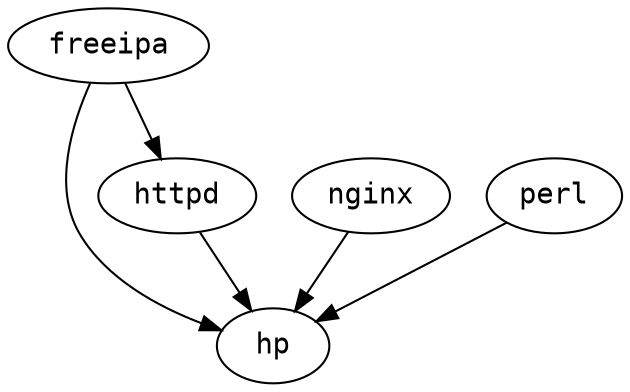 strict digraph G {
  node [fontname=monospace];
  "freeipa" -> "hp";
  "freeipa" -> "httpd";
  "freeipa" -> "httpd";
  "freeipa" -> "httpd";
  "httpd" -> "hp";
  "nginx" -> "hp";
  "perl" -> "hp";
}
